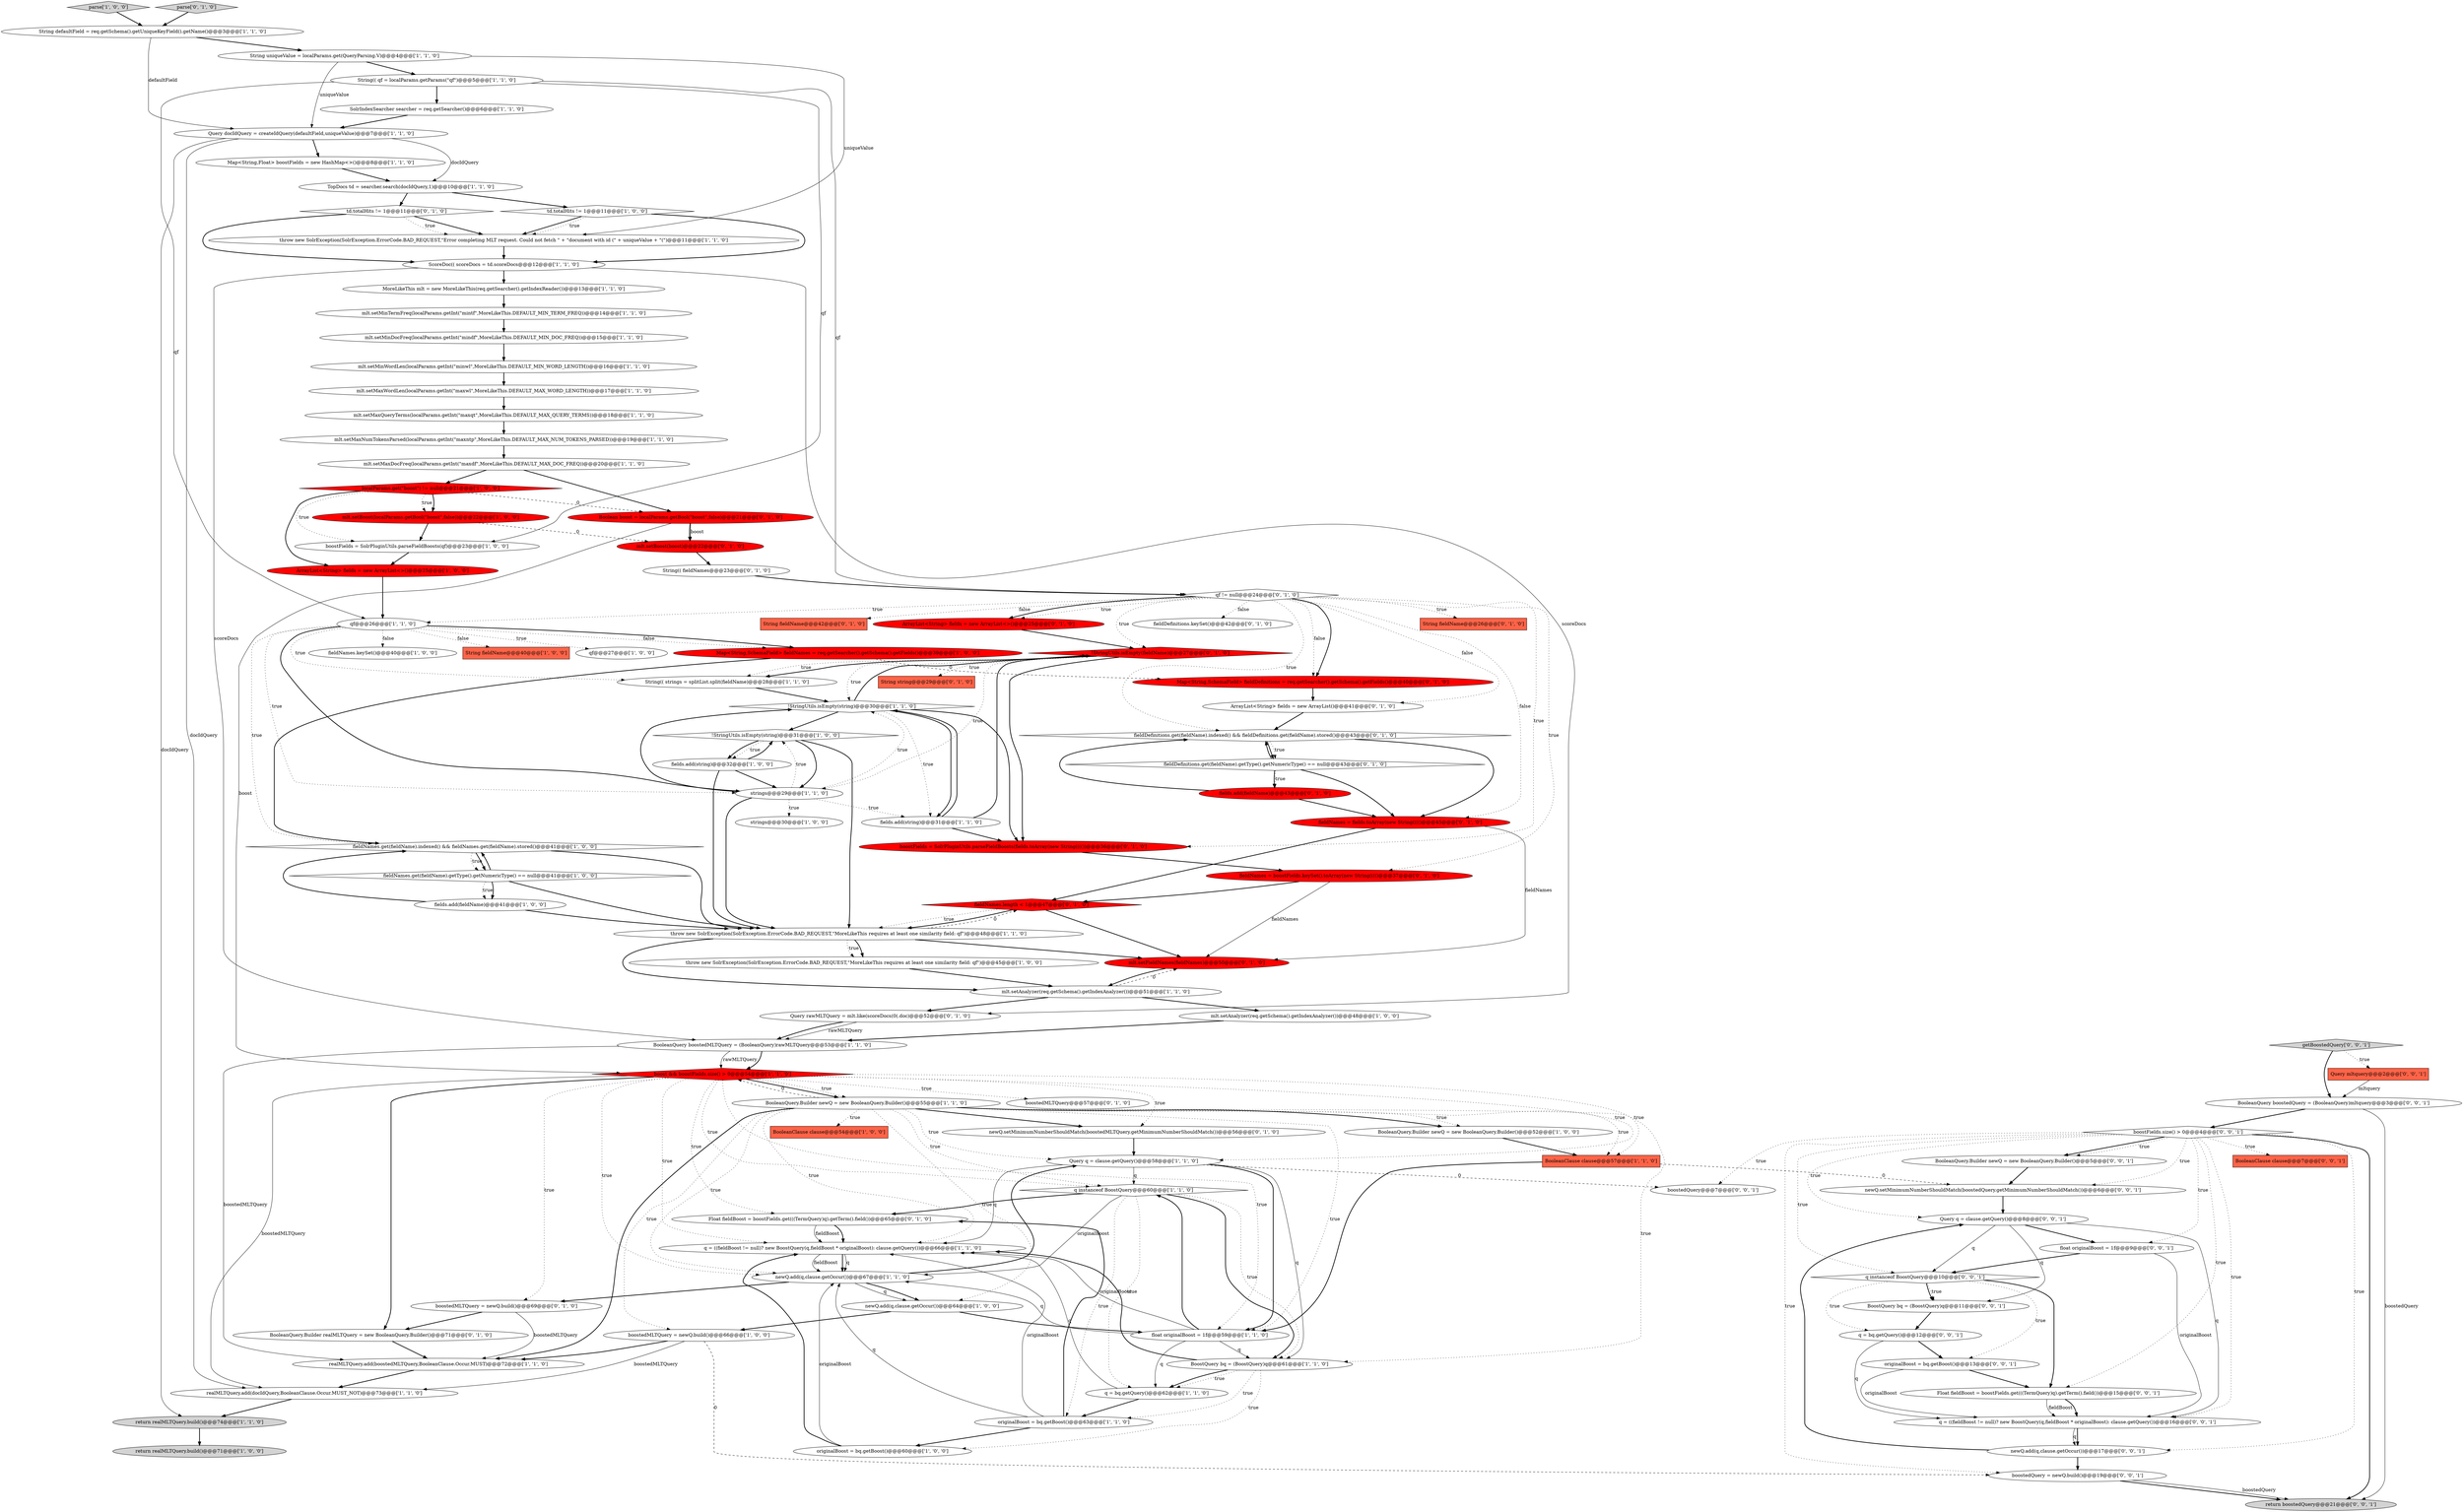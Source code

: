 digraph {
92 [style = filled, label = "BooleanQuery.Builder newQ = new BooleanQuery.Builder()@@@5@@@['0', '0', '1']", fillcolor = white, shape = ellipse image = "AAA0AAABBB3BBB"];
20 [style = filled, label = "fields.add(fieldName)@@@41@@@['1', '0', '0']", fillcolor = white, shape = ellipse image = "AAA0AAABBB1BBB"];
83 [style = filled, label = "fields.add(fieldName)@@@43@@@['0', '1', '0']", fillcolor = red, shape = ellipse image = "AAA1AAABBB2BBB"];
24 [style = filled, label = "newQ.add(q,clause.getOccur())@@@64@@@['1', '0', '0']", fillcolor = white, shape = ellipse image = "AAA0AAABBB1BBB"];
32 [style = filled, label = "BooleanQuery boostedMLTQuery = (BooleanQuery)rawMLTQuery@@@53@@@['1', '1', '0']", fillcolor = white, shape = ellipse image = "AAA0AAABBB1BBB"];
78 [style = filled, label = "fieldNames.length < 1@@@47@@@['0', '1', '0']", fillcolor = red, shape = diamond image = "AAA1AAABBB2BBB"];
39 [style = filled, label = "boostedMLTQuery = newQ.build()@@@66@@@['1', '0', '0']", fillcolor = white, shape = ellipse image = "AAA0AAABBB1BBB"];
41 [style = filled, label = "fieldNames.get(fieldName).indexed() && fieldNames.get(fieldName).stored()@@@41@@@['1', '0', '0']", fillcolor = white, shape = diamond image = "AAA0AAABBB1BBB"];
23 [style = filled, label = "parse['1', '0', '0']", fillcolor = lightgray, shape = diamond image = "AAA0AAABBB1BBB"];
31 [style = filled, label = "!StringUtils.isEmpty(string)@@@30@@@['1', '1', '0']", fillcolor = white, shape = diamond image = "AAA0AAABBB1BBB"];
3 [style = filled, label = "strings@@@30@@@['1', '0', '0']", fillcolor = white, shape = ellipse image = "AAA0AAABBB1BBB"];
27 [style = filled, label = "return realMLTQuery.build()@@@71@@@['1', '0', '0']", fillcolor = lightgray, shape = ellipse image = "AAA0AAABBB1BBB"];
34 [style = filled, label = "TopDocs td = searcher.search(docIdQuery,1)@@@10@@@['1', '1', '0']", fillcolor = white, shape = ellipse image = "AAA0AAABBB1BBB"];
88 [style = filled, label = "qf != null@@@24@@@['0', '1', '0']", fillcolor = white, shape = diamond image = "AAA0AAABBB2BBB"];
62 [style = filled, label = "realMLTQuery.add(docIdQuery,BooleanClause.Occur.MUST_NOT)@@@73@@@['1', '1', '0']", fillcolor = white, shape = ellipse image = "AAA0AAABBB1BBB"];
5 [style = filled, label = "String(( strings = splitList.split(fieldName)@@@28@@@['1', '1', '0']", fillcolor = white, shape = ellipse image = "AAA0AAABBB1BBB"];
50 [style = filled, label = "boost && boostFields.size() > 0@@@54@@@['1', '1', '0']", fillcolor = red, shape = diamond image = "AAA1AAABBB1BBB"];
19 [style = filled, label = "boostFields = SolrPluginUtils.parseFieldBoosts(qf)@@@23@@@['1', '0', '0']", fillcolor = white, shape = ellipse image = "AAA0AAABBB1BBB"];
14 [style = filled, label = "Map<String,SchemaField> fieldNames = req.getSearcher().getSchema().getFields()@@@39@@@['1', '0', '0']", fillcolor = red, shape = ellipse image = "AAA1AAABBB1BBB"];
45 [style = filled, label = "mlt.setAnalyzer(req.getSchema().getIndexAnalyzer())@@@51@@@['1', '1', '0']", fillcolor = white, shape = ellipse image = "AAA0AAABBB1BBB"];
96 [style = filled, label = "q instanceof BoostQuery@@@10@@@['0', '0', '1']", fillcolor = white, shape = diamond image = "AAA0AAABBB3BBB"];
6 [style = filled, label = "mlt.setMinTermFreq(localParams.getInt(\"mintf\",MoreLikeThis.DEFAULT_MIN_TERM_FREQ))@@@14@@@['1', '1', '0']", fillcolor = white, shape = ellipse image = "AAA0AAABBB1BBB"];
69 [style = filled, label = "String(( fieldNames@@@23@@@['0', '1', '0']", fillcolor = white, shape = ellipse image = "AAA0AAABBB2BBB"];
9 [style = filled, label = "td.totalHits != 1@@@11@@@['1', '0', '0']", fillcolor = white, shape = diamond image = "AAA0AAABBB1BBB"];
18 [style = filled, label = "MoreLikeThis mlt = new MoreLikeThis(req.getSearcher().getIndexReader())@@@13@@@['1', '1', '0']", fillcolor = white, shape = ellipse image = "AAA0AAABBB1BBB"];
105 [style = filled, label = "originalBoost = bq.getBoost()@@@13@@@['0', '0', '1']", fillcolor = white, shape = ellipse image = "AAA0AAABBB3BBB"];
65 [style = filled, label = "fieldNames = boostFields.keySet().toArray(new String(((()@@@37@@@['0', '1', '0']", fillcolor = red, shape = ellipse image = "AAA1AAABBB2BBB"];
63 [style = filled, label = "mlt.setFieldNames(fieldNames)@@@50@@@['0', '1', '0']", fillcolor = red, shape = ellipse image = "AAA1AAABBB2BBB"];
49 [style = filled, label = "fieldNames.keySet()@@@40@@@['1', '0', '0']", fillcolor = white, shape = ellipse image = "AAA0AAABBB1BBB"];
2 [style = filled, label = "strings@@@29@@@['1', '1', '0']", fillcolor = white, shape = ellipse image = "AAA0AAABBB1BBB"];
106 [style = filled, label = "q = ((fieldBoost != null)? new BoostQuery(q,fieldBoost * originalBoost): clause.getQuery())@@@16@@@['0', '0', '1']", fillcolor = white, shape = ellipse image = "AAA0AAABBB3BBB"];
7 [style = filled, label = "!StringUtils.isEmpty(string)@@@31@@@['1', '0', '0']", fillcolor = white, shape = diamond image = "AAA0AAABBB1BBB"];
89 [style = filled, label = "Boolean boost = localParams.getBool(\"boost\",false)@@@21@@@['0', '1', '0']", fillcolor = red, shape = ellipse image = "AAA1AAABBB2BBB"];
93 [style = filled, label = "BoostQuery bq = (BoostQuery)q@@@11@@@['0', '0', '1']", fillcolor = white, shape = ellipse image = "AAA0AAABBB3BBB"];
67 [style = filled, label = "boostFields = SolrPluginUtils.parseFieldBoosts(fields.toArray(new String(((())@@@36@@@['0', '1', '0']", fillcolor = red, shape = ellipse image = "AAA1AAABBB2BBB"];
73 [style = filled, label = "ArrayList<String> fields = new ArrayList<>()@@@25@@@['0', '1', '0']", fillcolor = red, shape = ellipse image = "AAA1AAABBB2BBB"];
53 [style = filled, label = "String(( qf = localParams.getParams(\"qf\")@@@5@@@['1', '1', '0']", fillcolor = white, shape = ellipse image = "AAA0AAABBB1BBB"];
94 [style = filled, label = "boostedQuery = newQ.build()@@@19@@@['0', '0', '1']", fillcolor = white, shape = ellipse image = "AAA0AAABBB3BBB"];
64 [style = filled, label = "mlt.setBoost(boost)@@@22@@@['0', '1', '0']", fillcolor = red, shape = ellipse image = "AAA1AAABBB2BBB"];
75 [style = filled, label = "Float fieldBoost = boostFields.get(((TermQuery)q).getTerm().field())@@@65@@@['0', '1', '0']", fillcolor = white, shape = ellipse image = "AAA0AAABBB2BBB"];
72 [style = filled, label = "newQ.setMinimumNumberShouldMatch(boostedMLTQuery.getMinimumNumberShouldMatch())@@@56@@@['0', '1', '0']", fillcolor = white, shape = ellipse image = "AAA0AAABBB2BBB"];
76 [style = filled, label = "BooleanQuery.Builder realMLTQuery = new BooleanQuery.Builder()@@@71@@@['0', '1', '0']", fillcolor = white, shape = ellipse image = "AAA0AAABBB2BBB"];
30 [style = filled, label = "q instanceof BoostQuery@@@60@@@['1', '1', '0']", fillcolor = white, shape = diamond image = "AAA0AAABBB1BBB"];
51 [style = filled, label = "String fieldName@@@40@@@['1', '0', '0']", fillcolor = tomato, shape = box image = "AAA0AAABBB1BBB"];
99 [style = filled, label = "BooleanClause clause@@@7@@@['0', '0', '1']", fillcolor = tomato, shape = box image = "AAA0AAABBB3BBB"];
21 [style = filled, label = "q = bq.getQuery()@@@62@@@['1', '1', '0']", fillcolor = white, shape = ellipse image = "AAA0AAABBB1BBB"];
8 [style = filled, label = "String uniqueValue = localParams.get(QueryParsing.V)@@@4@@@['1', '1', '0']", fillcolor = white, shape = ellipse image = "AAA0AAABBB1BBB"];
26 [style = filled, label = "qf@@@26@@@['1', '1', '0']", fillcolor = white, shape = ellipse image = "AAA0AAABBB1BBB"];
85 [style = filled, label = "parse['0', '1', '0']", fillcolor = lightgray, shape = diamond image = "AAA0AAABBB2BBB"];
90 [style = filled, label = "String fieldName@@@42@@@['0', '1', '0']", fillcolor = tomato, shape = box image = "AAA0AAABBB2BBB"];
13 [style = filled, label = "Map<String,Float> boostFields = new HashMap<>()@@@8@@@['1', '1', '0']", fillcolor = white, shape = ellipse image = "AAA0AAABBB1BBB"];
87 [style = filled, label = "!StringUtils.isEmpty(fieldName)@@@27@@@['0', '1', '0']", fillcolor = red, shape = diamond image = "AAA1AAABBB2BBB"];
29 [style = filled, label = "mlt.setAnalyzer(req.getSchema().getIndexAnalyzer())@@@48@@@['1', '0', '0']", fillcolor = white, shape = ellipse image = "AAA0AAABBB1BBB"];
102 [style = filled, label = "float originalBoost = 1f@@@9@@@['0', '0', '1']", fillcolor = white, shape = ellipse image = "AAA0AAABBB3BBB"];
46 [style = filled, label = "mlt.setMaxQueryTerms(localParams.getInt(\"maxqt\",MoreLikeThis.DEFAULT_MAX_QUERY_TERMS))@@@18@@@['1', '1', '0']", fillcolor = white, shape = ellipse image = "AAA0AAABBB1BBB"];
40 [style = filled, label = "newQ.add(q,clause.getOccur())@@@67@@@['1', '1', '0']", fillcolor = white, shape = ellipse image = "AAA0AAABBB1BBB"];
108 [style = filled, label = "Query q = clause.getQuery()@@@8@@@['0', '0', '1']", fillcolor = white, shape = ellipse image = "AAA0AAABBB3BBB"];
52 [style = filled, label = "BooleanQuery.Builder newQ = new BooleanQuery.Builder()@@@52@@@['1', '0', '0']", fillcolor = white, shape = ellipse image = "AAA0AAABBB1BBB"];
77 [style = filled, label = "fieldDefinitions.keySet()@@@42@@@['0', '1', '0']", fillcolor = white, shape = ellipse image = "AAA0AAABBB2BBB"];
97 [style = filled, label = "q = bq.getQuery()@@@12@@@['0', '0', '1']", fillcolor = white, shape = ellipse image = "AAA0AAABBB3BBB"];
17 [style = filled, label = "throw new SolrException(SolrException.ErrorCode.BAD_REQUEST,\"MoreLikeThis requires at least one similarity field: qf\")@@@45@@@['1', '0', '0']", fillcolor = white, shape = ellipse image = "AAA0AAABBB1BBB"];
10 [style = filled, label = "originalBoost = bq.getBoost()@@@63@@@['1', '1', '0']", fillcolor = white, shape = ellipse image = "AAA0AAABBB1BBB"];
71 [style = filled, label = "td.totalHits != 1@@@11@@@['0', '1', '0']", fillcolor = white, shape = diamond image = "AAA0AAABBB2BBB"];
54 [style = filled, label = "throw new SolrException(SolrException.ErrorCode.BAD_REQUEST,\"Error completing MLT request. Could not fetch \" + \"document with id (\" + uniqueValue + \"(\")@@@11@@@['1', '1', '0']", fillcolor = white, shape = ellipse image = "AAA0AAABBB1BBB"];
84 [style = filled, label = "String string@@@29@@@['0', '1', '0']", fillcolor = tomato, shape = box image = "AAA0AAABBB2BBB"];
58 [style = filled, label = "BooleanQuery.Builder newQ = new BooleanQuery.Builder()@@@55@@@['1', '1', '0']", fillcolor = white, shape = ellipse image = "AAA0AAABBB1BBB"];
81 [style = filled, label = "boostedMLTQuery@@@57@@@['0', '1', '0']", fillcolor = white, shape = ellipse image = "AAA0AAABBB2BBB"];
16 [style = filled, label = "fields.add(string)@@@32@@@['1', '0', '0']", fillcolor = white, shape = ellipse image = "AAA0AAABBB1BBB"];
82 [style = filled, label = "fieldDefinitions.get(fieldName).indexed() && fieldDefinitions.get(fieldName).stored()@@@43@@@['0', '1', '0']", fillcolor = white, shape = diamond image = "AAA0AAABBB2BBB"];
107 [style = filled, label = "Query mltquery@@@2@@@['0', '0', '1']", fillcolor = tomato, shape = box image = "AAA0AAABBB3BBB"];
98 [style = filled, label = "Float fieldBoost = boostFields.get(((TermQuery)q).getTerm().field())@@@15@@@['0', '0', '1']", fillcolor = white, shape = ellipse image = "AAA0AAABBB3BBB"];
68 [style = filled, label = "fieldDefinitions.get(fieldName).getType().getNumericType() == null@@@43@@@['0', '1', '0']", fillcolor = white, shape = diamond image = "AAA0AAABBB2BBB"];
74 [style = filled, label = "fieldNames = fields.toArray(new String(((()@@@45@@@['0', '1', '0']", fillcolor = red, shape = ellipse image = "AAA1AAABBB2BBB"];
42 [style = filled, label = "fieldNames.get(fieldName).getType().getNumericType() == null@@@41@@@['1', '0', '0']", fillcolor = white, shape = diamond image = "AAA0AAABBB1BBB"];
101 [style = filled, label = "newQ.setMinimumNumberShouldMatch(boostedQuery.getMinimumNumberShouldMatch())@@@6@@@['0', '0', '1']", fillcolor = white, shape = ellipse image = "AAA0AAABBB3BBB"];
47 [style = filled, label = "localParams.get(\"boost\") != null@@@21@@@['1', '0', '0']", fillcolor = red, shape = diamond image = "AAA1AAABBB1BBB"];
28 [style = filled, label = "BoostQuery bq = (BoostQuery)q@@@61@@@['1', '1', '0']", fillcolor = white, shape = ellipse image = "AAA0AAABBB1BBB"];
55 [style = filled, label = "ScoreDoc(( scoreDocs = td.scoreDocs@@@12@@@['1', '1', '0']", fillcolor = white, shape = ellipse image = "AAA0AAABBB1BBB"];
66 [style = filled, label = "Query rawMLTQuery = mlt.like(scoreDocs(0(.doc)@@@52@@@['0', '1', '0']", fillcolor = white, shape = ellipse image = "AAA0AAABBB2BBB"];
103 [style = filled, label = "boostedQuery@@@7@@@['0', '0', '1']", fillcolor = white, shape = ellipse image = "AAA0AAABBB3BBB"];
70 [style = filled, label = "ArrayList<String> fields = new ArrayList()@@@41@@@['0', '1', '0']", fillcolor = white, shape = ellipse image = "AAA0AAABBB2BBB"];
25 [style = filled, label = "Query docIdQuery = createIdQuery(defaultField,uniqueValue)@@@7@@@['1', '1', '0']", fillcolor = white, shape = ellipse image = "AAA0AAABBB1BBB"];
0 [style = filled, label = "mlt.setBoost(localParams.getBool(\"boost\",false))@@@22@@@['1', '0', '0']", fillcolor = red, shape = ellipse image = "AAA1AAABBB1BBB"];
33 [style = filled, label = "mlt.setMinDocFreq(localParams.getInt(\"mindf\",MoreLikeThis.DEFAULT_MIN_DOC_FREQ))@@@15@@@['1', '1', '0']", fillcolor = white, shape = ellipse image = "AAA0AAABBB1BBB"];
59 [style = filled, label = "mlt.setMaxNumTokensParsed(localParams.getInt(\"maxntp\",MoreLikeThis.DEFAULT_MAX_NUM_TOKENS_PARSED))@@@19@@@['1', '1', '0']", fillcolor = white, shape = ellipse image = "AAA0AAABBB1BBB"];
61 [style = filled, label = "BooleanClause clause@@@57@@@['1', '1', '0']", fillcolor = tomato, shape = box image = "AAA0AAABBB1BBB"];
95 [style = filled, label = "newQ.add(q,clause.getOccur())@@@17@@@['0', '0', '1']", fillcolor = white, shape = ellipse image = "AAA0AAABBB3BBB"];
35 [style = filled, label = "ArrayList<String> fields = new ArrayList<>()@@@25@@@['1', '0', '0']", fillcolor = red, shape = ellipse image = "AAA1AAABBB1BBB"];
80 [style = filled, label = "Map<String,SchemaField> fieldDefinitions = req.getSearcher().getSchema().getFields()@@@40@@@['0', '1', '0']", fillcolor = red, shape = ellipse image = "AAA1AAABBB2BBB"];
91 [style = filled, label = "boostFields.size() > 0@@@4@@@['0', '0', '1']", fillcolor = white, shape = diamond image = "AAA0AAABBB3BBB"];
38 [style = filled, label = "Query q = clause.getQuery()@@@58@@@['1', '1', '0']", fillcolor = white, shape = ellipse image = "AAA0AAABBB1BBB"];
43 [style = filled, label = "realMLTQuery.add(boostedMLTQuery,BooleanClause.Occur.MUST)@@@72@@@['1', '1', '0']", fillcolor = white, shape = ellipse image = "AAA0AAABBB1BBB"];
4 [style = filled, label = "BooleanClause clause@@@54@@@['1', '0', '0']", fillcolor = tomato, shape = box image = "AAA0AAABBB1BBB"];
48 [style = filled, label = "return realMLTQuery.build()@@@74@@@['1', '1', '0']", fillcolor = lightgray, shape = ellipse image = "AAA0AAABBB1BBB"];
44 [style = filled, label = "SolrIndexSearcher searcher = req.getSearcher()@@@6@@@['1', '1', '0']", fillcolor = white, shape = ellipse image = "AAA0AAABBB1BBB"];
12 [style = filled, label = "originalBoost = bq.getBoost()@@@60@@@['1', '0', '0']", fillcolor = white, shape = ellipse image = "AAA0AAABBB1BBB"];
79 [style = filled, label = "String fieldName@@@26@@@['0', '1', '0']", fillcolor = tomato, shape = box image = "AAA0AAABBB2BBB"];
1 [style = filled, label = "qf@@@27@@@['1', '0', '0']", fillcolor = white, shape = ellipse image = "AAA0AAABBB1BBB"];
56 [style = filled, label = "throw new SolrException(SolrException.ErrorCode.BAD_REQUEST,\"MoreLikeThis requires at least one similarity field: qf\")@@@48@@@['1', '1', '0']", fillcolor = white, shape = ellipse image = "AAA0AAABBB1BBB"];
86 [style = filled, label = "boostedMLTQuery = newQ.build()@@@69@@@['0', '1', '0']", fillcolor = white, shape = ellipse image = "AAA0AAABBB2BBB"];
57 [style = filled, label = "mlt.setMaxDocFreq(localParams.getInt(\"maxdf\",MoreLikeThis.DEFAULT_MAX_DOC_FREQ))@@@20@@@['1', '1', '0']", fillcolor = white, shape = ellipse image = "AAA0AAABBB1BBB"];
36 [style = filled, label = "mlt.setMinWordLen(localParams.getInt(\"minwl\",MoreLikeThis.DEFAULT_MIN_WORD_LENGTH))@@@16@@@['1', '1', '0']", fillcolor = white, shape = ellipse image = "AAA0AAABBB1BBB"];
60 [style = filled, label = "q = ((fieldBoost != null)? new BoostQuery(q,fieldBoost * originalBoost): clause.getQuery())@@@66@@@['1', '1', '0']", fillcolor = white, shape = ellipse image = "AAA0AAABBB1BBB"];
109 [style = filled, label = "getBoostedQuery['0', '0', '1']", fillcolor = lightgray, shape = diamond image = "AAA0AAABBB3BBB"];
100 [style = filled, label = "BooleanQuery boostedQuery = (BooleanQuery)mltquery@@@3@@@['0', '0', '1']", fillcolor = white, shape = ellipse image = "AAA0AAABBB3BBB"];
15 [style = filled, label = "fields.add(string)@@@31@@@['1', '1', '0']", fillcolor = white, shape = ellipse image = "AAA0AAABBB1BBB"];
104 [style = filled, label = "return boostedQuery@@@21@@@['0', '0', '1']", fillcolor = lightgray, shape = ellipse image = "AAA0AAABBB3BBB"];
11 [style = filled, label = "float originalBoost = 1f@@@59@@@['1', '1', '0']", fillcolor = white, shape = ellipse image = "AAA0AAABBB1BBB"];
37 [style = filled, label = "mlt.setMaxWordLen(localParams.getInt(\"maxwl\",MoreLikeThis.DEFAULT_MAX_WORD_LENGTH))@@@17@@@['1', '1', '0']", fillcolor = white, shape = ellipse image = "AAA0AAABBB1BBB"];
22 [style = filled, label = "String defaultField = req.getSchema().getUniqueKeyField().getName()@@@3@@@['1', '1', '0']", fillcolor = white, shape = ellipse image = "AAA0AAABBB1BBB"];
54->55 [style = bold, label=""];
21->10 [style = bold, label=""];
42->41 [style = bold, label=""];
91->108 [style = dotted, label="true"];
71->54 [style = dotted, label="true"];
50->86 [style = dotted, label="true"];
34->9 [style = bold, label=""];
50->30 [style = dotted, label="true"];
88->70 [style = dotted, label="false"];
26->14 [style = dotted, label="false"];
31->87 [style = bold, label=""];
28->21 [style = dotted, label="true"];
8->54 [style = solid, label="uniqueValue"];
100->91 [style = bold, label=""];
91->104 [style = bold, label=""];
16->7 [style = bold, label=""];
24->39 [style = bold, label=""];
2->15 [style = dotted, label="true"];
59->57 [style = bold, label=""];
53->44 [style = bold, label=""];
17->45 [style = bold, label=""];
15->87 [style = bold, label=""];
86->43 [style = solid, label="boostedMLTQuery"];
40->38 [style = bold, label=""];
107->100 [style = solid, label="mltquery"];
48->27 [style = bold, label=""];
14->80 [style = dashed, label="0"];
91->101 [style = dotted, label="true"];
91->96 [style = dotted, label="true"];
10->40 [style = solid, label="q"];
97->105 [style = bold, label=""];
50->61 [style = dotted, label="true"];
91->98 [style = dotted, label="true"];
22->8 [style = bold, label=""];
109->107 [style = dotted, label="true"];
45->63 [style = dashed, label="0"];
28->21 [style = bold, label=""];
30->28 [style = bold, label=""];
23->22 [style = bold, label=""];
45->66 [style = bold, label=""];
82->68 [style = bold, label=""];
82->74 [style = bold, label=""];
10->75 [style = bold, label=""];
88->74 [style = dotted, label="false"];
58->38 [style = dotted, label="true"];
10->12 [style = bold, label=""];
24->11 [style = bold, label=""];
53->26 [style = solid, label="qf"];
88->80 [style = bold, label=""];
7->16 [style = bold, label=""];
68->74 [style = bold, label=""];
7->16 [style = dotted, label="true"];
11->60 [style = solid, label="originalBoost"];
25->48 [style = solid, label="docIdQuery"];
91->95 [style = dotted, label="true"];
53->19 [style = solid, label="qf"];
40->24 [style = bold, label=""];
41->42 [style = dotted, label="true"];
50->62 [style = solid, label="boostedMLTQuery"];
58->24 [style = dotted, label="true"];
47->0 [style = bold, label=""];
75->60 [style = bold, label=""];
50->11 [style = dotted, label="true"];
8->53 [style = bold, label=""];
46->59 [style = bold, label=""];
26->41 [style = dotted, label="true"];
26->51 [style = dotted, label="false"];
30->40 [style = solid, label="originalBoost"];
2->31 [style = bold, label=""];
2->3 [style = dotted, label="true"];
87->31 [style = dotted, label="true"];
32->43 [style = solid, label="boostedMLTQuery"];
13->34 [style = bold, label=""];
39->94 [style = dashed, label="0"];
61->11 [style = bold, label=""];
28->10 [style = dotted, label="true"];
70->82 [style = bold, label=""];
80->70 [style = bold, label=""];
74->78 [style = bold, label=""];
0->19 [style = bold, label=""];
16->56 [style = bold, label=""];
38->11 [style = bold, label=""];
40->86 [style = bold, label=""];
26->2 [style = dotted, label="true"];
72->38 [style = bold, label=""];
97->106 [style = solid, label="q"];
96->97 [style = dotted, label="true"];
26->14 [style = bold, label=""];
15->67 [style = bold, label=""];
22->25 [style = solid, label="defaultField"];
88->65 [style = dotted, label="true"];
68->82 [style = bold, label=""];
65->63 [style = solid, label="fieldNames"];
68->83 [style = bold, label=""];
88->26 [style = dotted, label="true"];
58->60 [style = dotted, label="true"];
11->21 [style = solid, label="q"];
0->64 [style = dashed, label="0"];
45->29 [style = bold, label=""];
65->78 [style = bold, label=""];
96->105 [style = dotted, label="true"];
71->55 [style = bold, label=""];
9->54 [style = bold, label=""];
34->71 [style = bold, label=""];
20->41 [style = bold, label=""];
88->67 [style = dotted, label="true"];
91->99 [style = dotted, label="true"];
37->46 [style = bold, label=""];
60->40 [style = solid, label="q"];
88->82 [style = dotted, label="true"];
89->64 [style = solid, label="boost"];
26->49 [style = dotted, label="false"];
15->31 [style = bold, label=""];
7->2 [style = bold, label=""];
42->56 [style = bold, label=""];
29->32 [style = bold, label=""];
33->36 [style = bold, label=""];
69->88 [style = bold, label=""];
26->1 [style = dotted, label="true"];
31->15 [style = dotted, label="true"];
38->30 [style = solid, label="q"];
108->106 [style = solid, label="q"];
62->48 [style = bold, label=""];
88->80 [style = dotted, label="false"];
91->94 [style = dotted, label="true"];
36->37 [style = bold, label=""];
58->40 [style = dotted, label="true"];
30->28 [style = dotted, label="true"];
86->76 [style = bold, label=""];
11->30 [style = bold, label=""];
32->50 [style = solid, label="rawMLTQuery"];
12->60 [style = bold, label=""];
108->102 [style = bold, label=""];
63->45 [style = bold, label=""];
105->98 [style = bold, label=""];
32->50 [style = bold, label=""];
108->96 [style = solid, label="q"];
58->52 [style = dotted, label="true"];
9->54 [style = dotted, label="true"];
71->54 [style = bold, label=""];
102->96 [style = bold, label=""];
74->63 [style = solid, label="fieldNames"];
58->43 [style = bold, label=""];
50->58 [style = bold, label=""];
52->61 [style = bold, label=""];
108->93 [style = solid, label="q"];
30->10 [style = dotted, label="true"];
7->56 [style = bold, label=""];
55->18 [style = bold, label=""];
47->19 [style = dotted, label="true"];
58->4 [style = dotted, label="true"];
88->87 [style = dotted, label="true"];
87->5 [style = dotted, label="true"];
96->93 [style = dotted, label="true"];
92->101 [style = bold, label=""];
88->79 [style = dotted, label="true"];
50->60 [style = dotted, label="true"];
96->98 [style = bold, label=""];
93->97 [style = bold, label=""];
11->28 [style = solid, label="q"];
58->39 [style = dotted, label="true"];
50->81 [style = dotted, label="true"];
82->68 [style = dotted, label="true"];
31->7 [style = bold, label=""];
12->40 [style = solid, label="originalBoost"];
60->40 [style = solid, label="fieldBoost"];
58->28 [style = dotted, label="true"];
89->64 [style = bold, label=""];
58->72 [style = bold, label=""];
21->60 [style = solid, label="q"];
25->62 [style = solid, label="docIdQuery"];
56->45 [style = bold, label=""];
38->60 [style = solid, label="q"];
10->60 [style = solid, label="originalBoost"];
61->101 [style = dashed, label="0"];
105->106 [style = solid, label="originalBoost"];
18->6 [style = bold, label=""];
28->60 [style = bold, label=""];
30->75 [style = bold, label=""];
6->33 [style = bold, label=""];
85->22 [style = bold, label=""];
19->35 [style = bold, label=""];
58->11 [style = dotted, label="true"];
87->67 [style = bold, label=""];
8->25 [style = solid, label="uniqueValue"];
75->60 [style = solid, label="fieldBoost"];
87->84 [style = dotted, label="true"];
76->43 [style = bold, label=""];
44->25 [style = bold, label=""];
42->20 [style = dotted, label="true"];
11->40 [style = solid, label="q"];
91->103 [style = dotted, label="true"];
56->63 [style = bold, label=""];
47->0 [style = dotted, label="true"];
94->104 [style = bold, label=""];
57->47 [style = bold, label=""];
58->61 [style = dotted, label="true"];
91->106 [style = dotted, label="true"];
78->63 [style = bold, label=""];
35->26 [style = bold, label=""];
14->41 [style = bold, label=""];
38->28 [style = solid, label="q"];
91->92 [style = bold, label=""];
28->12 [style = dotted, label="true"];
95->108 [style = bold, label=""];
94->104 [style = solid, label="boostedQuery"];
39->62 [style = solid, label="boostedMLTQuery"];
43->62 [style = bold, label=""];
102->106 [style = solid, label="originalBoost"];
58->30 [style = dotted, label="true"];
20->56 [style = bold, label=""];
50->40 [style = dotted, label="true"];
100->104 [style = solid, label="boostedQuery"];
25->13 [style = bold, label=""];
64->69 [style = bold, label=""];
25->34 [style = solid, label="docIdQuery"];
78->56 [style = dotted, label="true"];
50->75 [style = dotted, label="true"];
91->92 [style = dotted, label="true"];
58->50 [style = dashed, label="0"];
42->20 [style = bold, label=""];
55->32 [style = solid, label="scoreDocs"];
39->43 [style = bold, label=""];
40->24 [style = solid, label="q"];
98->106 [style = solid, label="fieldBoost"];
73->87 [style = bold, label=""];
41->56 [style = bold, label=""];
53->88 [style = solid, label="qf"];
88->73 [style = dotted, label="true"];
56->17 [style = dotted, label="true"];
91->102 [style = dotted, label="true"];
47->89 [style = dashed, label="0"];
50->76 [style = bold, label=""];
106->95 [style = bold, label=""];
16->2 [style = bold, label=""];
88->77 [style = dotted, label="false"];
47->35 [style = bold, label=""];
67->65 [style = bold, label=""];
31->15 [style = bold, label=""];
2->31 [style = dotted, label="true"];
87->2 [style = dotted, label="true"];
66->32 [style = solid, label="rawMLTQuery"];
30->21 [style = dotted, label="true"];
56->17 [style = bold, label=""];
9->55 [style = bold, label=""];
83->82 [style = bold, label=""];
95->94 [style = bold, label=""];
26->2 [style = bold, label=""];
89->50 [style = solid, label="boost"];
5->31 [style = bold, label=""];
31->67 [style = bold, label=""];
50->38 [style = dotted, label="true"];
60->40 [style = bold, label=""];
83->74 [style = bold, label=""];
109->100 [style = bold, label=""];
2->7 [style = dotted, label="true"];
50->58 [style = dotted, label="true"];
87->5 [style = bold, label=""];
106->95 [style = solid, label="q"];
57->89 [style = bold, label=""];
96->93 [style = bold, label=""];
68->83 [style = dotted, label="true"];
55->66 [style = solid, label="scoreDocs"];
58->52 [style = bold, label=""];
78->56 [style = bold, label=""];
101->108 [style = bold, label=""];
2->56 [style = bold, label=""];
88->73 [style = bold, label=""];
38->103 [style = dashed, label="0"];
66->32 [style = bold, label=""];
26->5 [style = dotted, label="true"];
98->106 [style = bold, label=""];
50->72 [style = dotted, label="true"];
88->90 [style = dotted, label="false"];
56->78 [style = dashed, label="0"];
41->42 [style = bold, label=""];
}
